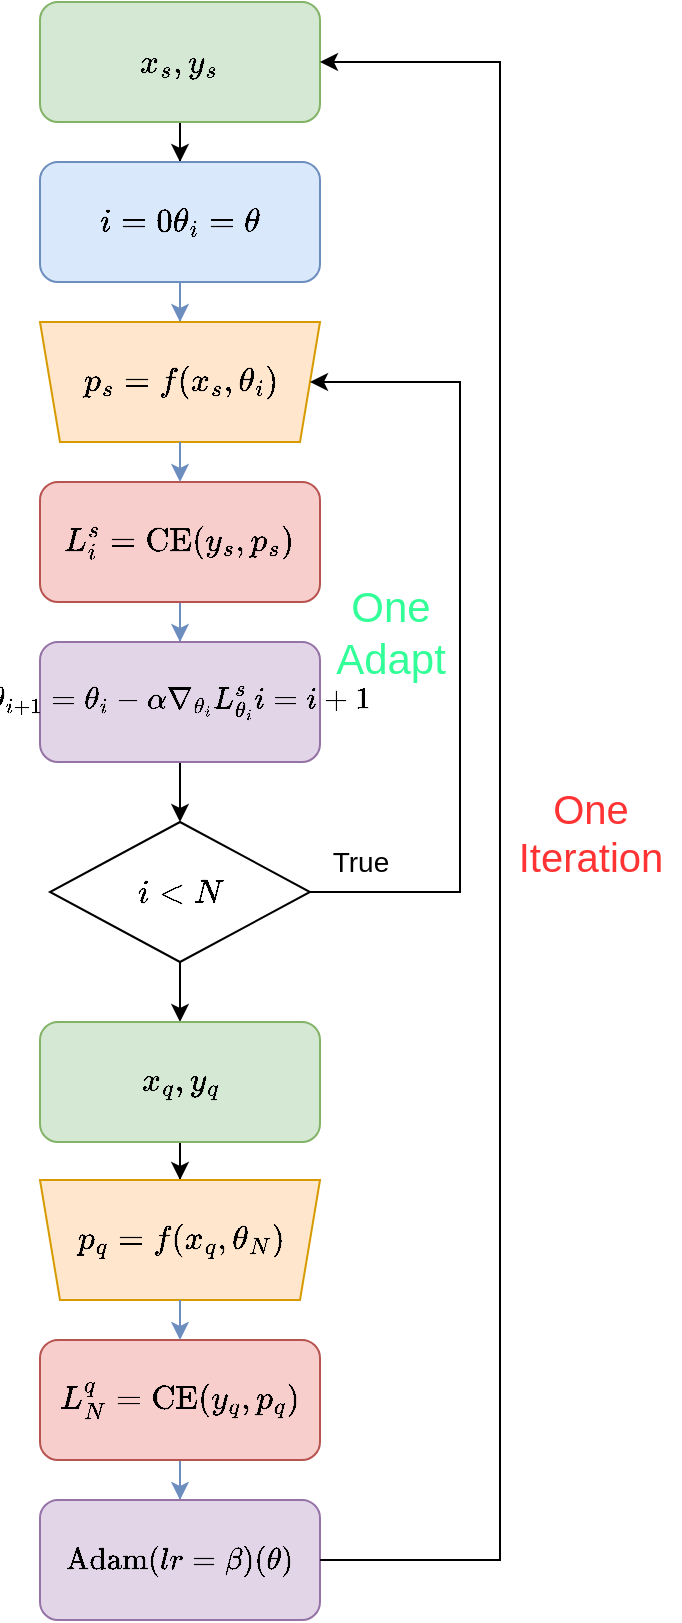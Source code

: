 <mxfile version="13.6.5">
    <diagram id="YI6aiwgEHGxdTQUdGEyQ" name="Page-1">
        <mxGraphModel dx="1726" dy="1036" grid="1" gridSize="10" guides="1" tooltips="1" connect="1" arrows="1" fold="1" page="1" pageScale="1" pageWidth="850" pageHeight="1100" math="1" shadow="0">
            <root>
                <mxCell id="0"/>
                <mxCell id="1" parent="0"/>
                <mxCell id="5" value="" style="edgeStyle=orthogonalEdgeStyle;rounded=0;orthogonalLoop=1;jettySize=auto;html=1;fontSize=14;" parent="1" source="2" target="4" edge="1">
                    <mxGeometry relative="1" as="geometry"/>
                </mxCell>
                <mxCell id="2" value="$$x_s,y_s$$" style="rounded=1;whiteSpace=wrap;html=1;fontSize=14;fillColor=#d5e8d4;strokeColor=#82b366;" parent="1" vertex="1">
                    <mxGeometry x="90" y="60" width="140" height="60" as="geometry"/>
                </mxCell>
                <mxCell id="9" value="" style="edgeStyle=orthogonalEdgeStyle;rounded=0;orthogonalLoop=1;jettySize=auto;html=1;fontSize=14;fillColor=#dae8fc;strokeColor=#6c8ebf;" parent="1" source="4" target="8" edge="1">
                    <mxGeometry relative="1" as="geometry"/>
                </mxCell>
                <mxCell id="4" value="$$i=0\\&lt;br style=&quot;font-size: 14px;&quot;&gt;\theta_i=\theta$$" style="whiteSpace=wrap;html=1;rounded=1;fontSize=14;fillColor=#dae8fc;strokeColor=#6c8ebf;" parent="1" vertex="1">
                    <mxGeometry x="90" y="140" width="140" height="60" as="geometry"/>
                </mxCell>
                <mxCell id="8" value="" style="shape=trapezoid;perimeter=trapezoidPerimeter;whiteSpace=wrap;html=1;fixedSize=1;rounded=1;rotation=-180;arcSize=0;size=10;resizeWidth=0;sketch=0;shadow=0;horizontal=1;verticalAlign=middle;fontSize=14;fillColor=#ffe6cc;strokeColor=#d79b00;" parent="1" vertex="1">
                    <mxGeometry x="90" y="220" width="140" height="60" as="geometry"/>
                </mxCell>
                <mxCell id="12" value="&lt;span style=&quot;background-color: rgb(255, 255, 255); font-size: 14px;&quot;&gt;$$p_s=f(x_s,\theta_{i})$$&lt;/span&gt;" style="text;html=1;align=center;verticalAlign=middle;resizable=0;points=[];autosize=1;fontSize=14;" parent="1" vertex="1">
                    <mxGeometry x="75" y="240" width="170" height="20" as="geometry"/>
                </mxCell>
                <mxCell id="20" value="" style="edgeStyle=orthogonalEdgeStyle;rounded=0;orthogonalLoop=1;jettySize=auto;html=1;fontSize=14;fillColor=#dae8fc;strokeColor=#6c8ebf;" parent="1" source="16" target="19" edge="1">
                    <mxGeometry relative="1" as="geometry"/>
                </mxCell>
                <mxCell id="16" value="$$L_{i}^s=\text{CE}(y_s,p_s)$$" style="rounded=1;whiteSpace=wrap;html=1;fontSize=14;fillColor=#f8cecc;strokeColor=#b85450;" parent="1" vertex="1">
                    <mxGeometry x="90" y="300" width="140" height="60" as="geometry"/>
                </mxCell>
                <mxCell id="29" style="edgeStyle=orthogonalEdgeStyle;rounded=0;orthogonalLoop=1;jettySize=auto;html=1;entryX=0.5;entryY=0;entryDx=0;entryDy=0;fontSize=14;" parent="1" source="19" target="26" edge="1">
                    <mxGeometry relative="1" as="geometry"/>
                </mxCell>
                <mxCell id="19" value="$$\theta_{i+1}=\theta_i-\alpha \nabla_{\theta_i} L_{\theta_i}^s\\i=i+1$$" style="rounded=1;whiteSpace=wrap;html=1;fontSize=13;fillColor=#e1d5e7;strokeColor=#9673a6;" parent="1" vertex="1">
                    <mxGeometry x="90" y="380" width="140" height="60" as="geometry"/>
                </mxCell>
                <mxCell id="25" value="" style="edgeStyle=orthogonalEdgeStyle;rounded=0;orthogonalLoop=1;jettySize=auto;html=1;fontSize=14;fillColor=#dae8fc;strokeColor=#6c8ebf;exitX=0.5;exitY=0;exitDx=0;exitDy=0;entryX=0.5;entryY=0;entryDx=0;entryDy=0;" parent="1" source="8" target="16" edge="1">
                    <mxGeometry relative="1" as="geometry">
                        <mxPoint x="170.0" y="210" as="sourcePoint"/>
                        <mxPoint x="170.0" y="230" as="targetPoint"/>
                    </mxGeometry>
                </mxCell>
                <mxCell id="28" style="edgeStyle=orthogonalEdgeStyle;rounded=0;orthogonalLoop=1;jettySize=auto;html=1;entryX=0;entryY=0.5;entryDx=0;entryDy=0;fontSize=14;" parent="1" source="26" target="8" edge="1">
                    <mxGeometry relative="1" as="geometry">
                        <Array as="points">
                            <mxPoint x="300" y="505"/>
                            <mxPoint x="300" y="250"/>
                        </Array>
                    </mxGeometry>
                </mxCell>
                <mxCell id="42" style="edgeStyle=orthogonalEdgeStyle;rounded=0;orthogonalLoop=1;jettySize=auto;html=1;entryX=0.5;entryY=0;entryDx=0;entryDy=0;fontSize=14;" parent="1" source="26" target="34" edge="1">
                    <mxGeometry relative="1" as="geometry"/>
                </mxCell>
                <mxCell id="26" value="$$i&amp;lt;N$$" style="rhombus;whiteSpace=wrap;html=1;shadow=0;sketch=0;gradientColor=none;fontSize=14;" parent="1" vertex="1">
                    <mxGeometry x="95" y="470" width="130" height="70" as="geometry"/>
                </mxCell>
                <mxCell id="30" value="True" style="text;html=1;align=center;verticalAlign=middle;resizable=0;points=[];autosize=1;fontSize=14;" parent="1" vertex="1">
                    <mxGeometry x="230" y="480" width="40" height="20" as="geometry"/>
                </mxCell>
                <mxCell id="41" style="edgeStyle=orthogonalEdgeStyle;rounded=0;orthogonalLoop=1;jettySize=auto;html=1;entryX=0.5;entryY=1;entryDx=0;entryDy=0;fontSize=14;" parent="1" source="34" target="35" edge="1">
                    <mxGeometry relative="1" as="geometry"/>
                </mxCell>
                <mxCell id="34" value="$$x_q,y_q$$" style="rounded=1;whiteSpace=wrap;html=1;fontSize=14;fillColor=#d5e8d4;strokeColor=#82b366;" parent="1" vertex="1">
                    <mxGeometry x="90" y="570" width="140" height="60" as="geometry"/>
                </mxCell>
                <mxCell id="35" value="" style="shape=trapezoid;perimeter=trapezoidPerimeter;whiteSpace=wrap;html=1;fixedSize=1;rounded=1;rotation=-180;arcSize=0;size=10;resizeWidth=0;sketch=0;shadow=0;horizontal=1;verticalAlign=middle;fontSize=14;fillColor=#ffe6cc;strokeColor=#d79b00;" parent="1" vertex="1">
                    <mxGeometry x="90" y="649" width="140" height="60" as="geometry"/>
                </mxCell>
                <mxCell id="36" value="&lt;span style=&quot;background-color: rgb(255 , 255 , 255) ; font-size: 14px&quot;&gt;$$p_q=f(x_q,\theta_{N})$$&lt;/span&gt;" style="text;html=1;align=center;verticalAlign=middle;resizable=0;points=[];autosize=1;fontSize=14;" parent="1" vertex="1">
                    <mxGeometry x="70" y="669" width="180" height="20" as="geometry"/>
                </mxCell>
                <mxCell id="37" value="" style="edgeStyle=orthogonalEdgeStyle;rounded=0;orthogonalLoop=1;jettySize=auto;html=1;fontSize=14;fillColor=#dae8fc;strokeColor=#6c8ebf;" parent="1" source="38" target="39" edge="1">
                    <mxGeometry relative="1" as="geometry"/>
                </mxCell>
                <mxCell id="38" value="$$L_{N}^q=\text{CE}(y_q,p_q)$$" style="rounded=1;whiteSpace=wrap;html=1;fontSize=14;fillColor=#f8cecc;strokeColor=#b85450;" parent="1" vertex="1">
                    <mxGeometry x="90" y="729" width="140" height="60" as="geometry"/>
                </mxCell>
                <mxCell id="39" value="$$\text{Adam}(lr=\beta)(\theta)$$" style="rounded=1;whiteSpace=wrap;html=1;fontSize=13;fillColor=#e1d5e7;strokeColor=#9673a6;" parent="1" vertex="1">
                    <mxGeometry x="90" y="809" width="140" height="60" as="geometry"/>
                </mxCell>
                <mxCell id="40" value="" style="edgeStyle=orthogonalEdgeStyle;rounded=0;orthogonalLoop=1;jettySize=auto;html=1;fontSize=14;fillColor=#dae8fc;strokeColor=#6c8ebf;exitX=0.5;exitY=0;exitDx=0;exitDy=0;entryX=0.5;entryY=0;entryDx=0;entryDy=0;" parent="1" source="35" target="38" edge="1">
                    <mxGeometry relative="1" as="geometry">
                        <mxPoint x="170.0" y="639" as="sourcePoint"/>
                        <mxPoint x="170.0" y="659" as="targetPoint"/>
                    </mxGeometry>
                </mxCell>
                <mxCell id="43" style="edgeStyle=orthogonalEdgeStyle;rounded=0;orthogonalLoop=1;jettySize=auto;html=1;entryX=1;entryY=0.5;entryDx=0;entryDy=0;fontSize=14;exitX=1;exitY=0.5;exitDx=0;exitDy=0;" parent="1" source="39" target="2" edge="1">
                    <mxGeometry relative="1" as="geometry">
                        <mxPoint x="235" y="515" as="sourcePoint"/>
                        <mxPoint x="235" y="260" as="targetPoint"/>
                        <Array as="points">
                            <mxPoint x="320" y="839"/>
                            <mxPoint x="320" y="90"/>
                        </Array>
                    </mxGeometry>
                </mxCell>
                <mxCell id="44" value="One&lt;br&gt;Adapt" style="text;html=1;align=center;verticalAlign=middle;resizable=0;points=[];autosize=1;fontSize=21;fontColor=#33FF99;" vertex="1" parent="1">
                    <mxGeometry x="230" y="350" width="70" height="50" as="geometry"/>
                </mxCell>
                <mxCell id="46" value="One&lt;br&gt;Iteration" style="text;html=1;align=center;verticalAlign=middle;resizable=0;points=[];autosize=1;fontSize=20;fontColor=#FF3333;labelPosition=center;verticalLabelPosition=middle;horizontal=1;" vertex="1" parent="1">
                    <mxGeometry x="320" y="450" width="90" height="50" as="geometry"/>
                </mxCell>
            </root>
        </mxGraphModel>
    </diagram>
</mxfile>